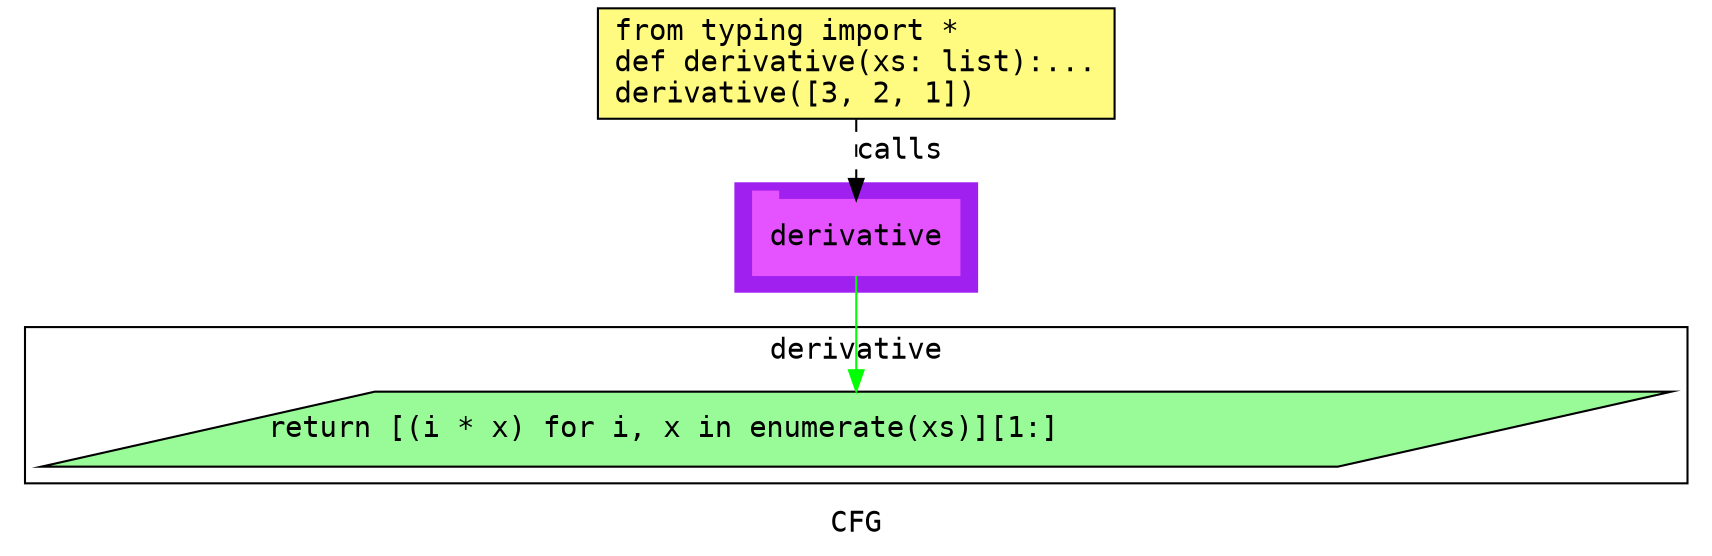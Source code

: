 digraph cluster336CFG {
	graph [bb="0,0,786,259",
		compound=True,
		fontname="DejaVu Sans Mono",
		label=CFG,
		lheight=0.21,
		lp="393,11.5",
		lwidth=0.35,
		pack=False,
		rankdir=TB,
		ranksep=0.02
	];
	node [fontname="DejaVu Sans Mono",
		label="\N"
	];
	edge [fontname="DejaVu Sans Mono"];
	subgraph cluster_1 {
		graph [bb="335,123,451,175",
			color=purple,
			compound=true,
			fontname="DejaVu Sans Mono",
			label="",
			rankdir=TB,
			ranksep=0.02,
			shape=tab,
			style=filled
		];
		node [fontname="DejaVu Sans Mono"];
		edge [fontname="DejaVu Sans Mono"];
		6	[color="#E552FF",
			height=0.5,
			label=derivative,
			linenum="[7]",
			pos="393,149",
			shape=tab,
			style=filled,
			width=1.375];
	}
	subgraph cluster2derivative {
		graph [bb="8,31,778,106",
			compound=True,
			fontname="DejaVu Sans Mono",
			label=derivative,
			lheight=0.21,
			lp="393,94.5",
			lwidth=1.15,
			pack=False,
			rankdir=TB,
			ranksep=0.02
		];
		node [fontname="DejaVu Sans Mono"];
		edge [fontname="DejaVu Sans Mono"];
		3	[fillcolor="#98fb98",
			height=0.5,
			label="return [(i * x) for i, x in enumerate(xs)][1:]\l",
			linenum="[5]",
			pos="393,57",
			shape=parallelogram,
			style="filled,solid",
			width=10.482];
	}
	1	[fillcolor="#FFFB81",
		height=0.73611,
		label="from typing import *\ldef derivative(xs: list):...\lderivative([3, 2, 1])\l",
		linenum="[1]",
		pos="393,232.5",
		shape=rectangle,
		style="filled,solid",
		width=3.4444];
	1 -> 6	[label=calls,
		lp="414,190.5",
		pos="e,393,167.13 393,205.71 393,196.66 393,186.47 393,177.3",
		style=dashed];
	6 -> 3	[color=green,
		pos="e,393,75.3 393,130.65 393,117.82 393,100.11 393,85.381"];
}
